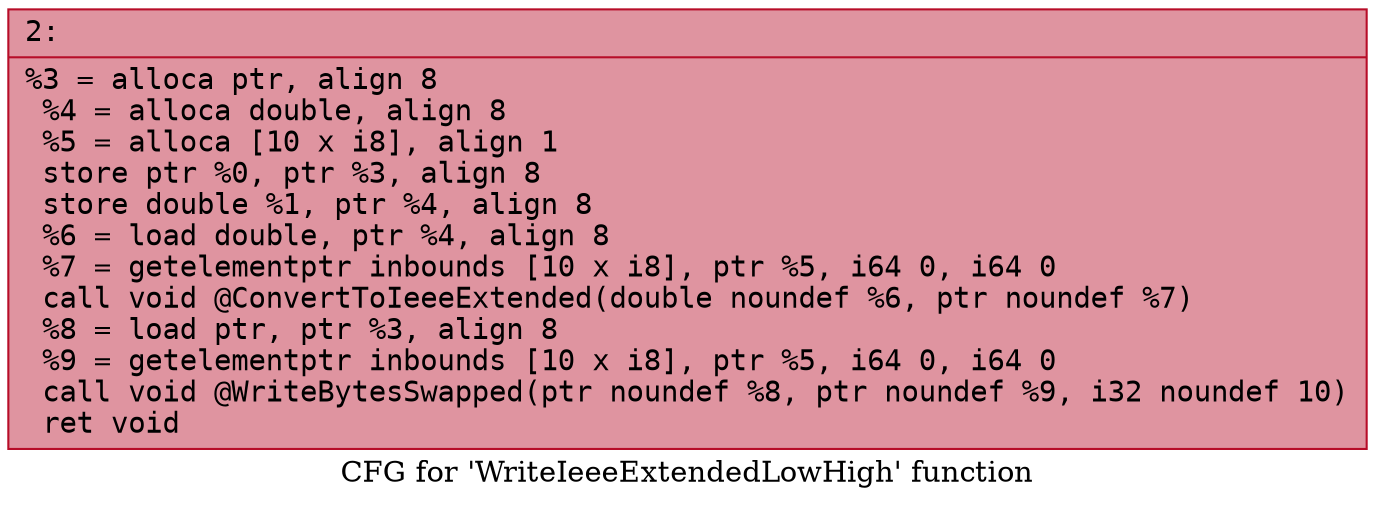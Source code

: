 digraph "CFG for 'WriteIeeeExtendedLowHigh' function" {
	label="CFG for 'WriteIeeeExtendedLowHigh' function";

	Node0x600003e0b7a0 [shape=record,color="#b70d28ff", style=filled, fillcolor="#b70d2870" fontname="Courier",label="{2:\l|  %3 = alloca ptr, align 8\l  %4 = alloca double, align 8\l  %5 = alloca [10 x i8], align 1\l  store ptr %0, ptr %3, align 8\l  store double %1, ptr %4, align 8\l  %6 = load double, ptr %4, align 8\l  %7 = getelementptr inbounds [10 x i8], ptr %5, i64 0, i64 0\l  call void @ConvertToIeeeExtended(double noundef %6, ptr noundef %7)\l  %8 = load ptr, ptr %3, align 8\l  %9 = getelementptr inbounds [10 x i8], ptr %5, i64 0, i64 0\l  call void @WriteBytesSwapped(ptr noundef %8, ptr noundef %9, i32 noundef 10)\l  ret void\l}"];
}

